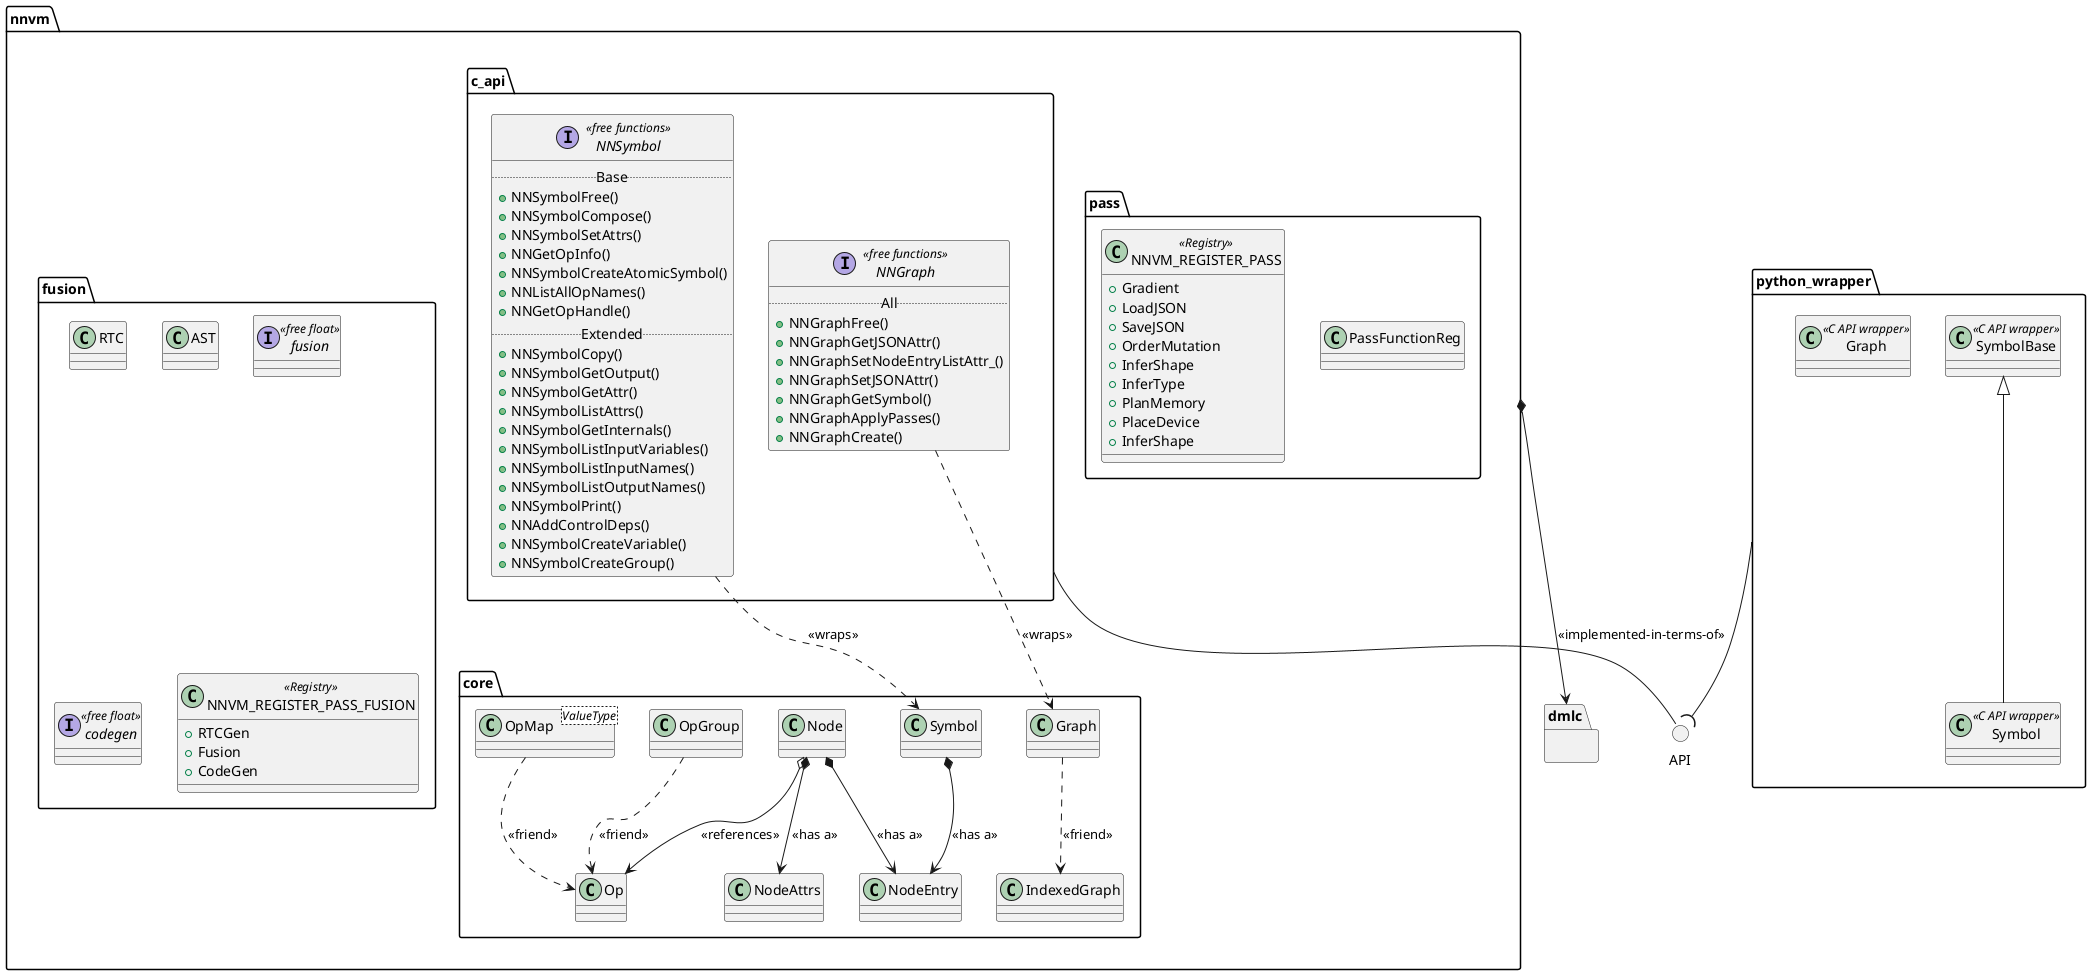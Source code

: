 @startuml
'left to right direction

'!define NNVM_REGISTER_PASS (T,#FFAAAA) Registry

namespace nnvm {
    namespace core {
        class Node {
        }
        class NodeEntry {
        }
        class NodeAttrs {
        }
        Node *--> NodeAttrs : <<has a>>
        Node *--> NodeEntry : <<has a>>
        
        class Op {
        }
        Node o--> Op : <<references>>

        class Symbol {
        }
        Symbol *--> NodeEntry : <<has a>>

        class Graph {
        }
        class IndexedGraph {
        }
        Graph ..> IndexedGraph : <<friend>>



        class OpMap<ValueType> {
        }
        class OpGroup {
        }
        OpMap ..> Op : <<friend>>
        OpGroup ..> Op : <<friend>>




    }
    namespace pass {
        class PassFunctionReg {
        }

        class NNVM_REGISTER_PASS << Registry >> {
        'List Registry {
            +Gradient
            +LoadJSON
            +SaveJSON
            +OrderMutation
            +InferShape
            +InferType
            +PlanMemory
            +PlaceDevice
            +InferShape
        }

    }
    namespace c_api {
        interface NNSymbol<<free functions>> {
            .. Base ..
            +NNSymbolFree()
            +NNSymbolCompose()
            +NNSymbolSetAttrs()
            +NNGetOpInfo()
            +NNSymbolCreateAtomicSymbol()
            +NNListAllOpNames()
            +NNGetOpHandle()
            .. Extended ..
            +NNSymbolCopy()
            +NNSymbolGetOutput()
            +NNSymbolGetAttr()
            +NNSymbolListAttrs()
            +NNSymbolGetInternals()
            +NNSymbolListInputVariables()
            +NNSymbolListInputNames()
            +NNSymbolListOutputNames()
            +NNSymbolPrint()
            +NNAddControlDeps()
            +NNSymbolCreateVariable()
            +NNSymbolCreateGroup()
        }
        interface NNGraph<<free functions>> {
            .. All ..
            +NNGraphFree()
            +NNGraphGetJSONAttr()
            +NNGraphSetNodeEntryListAttr_()
            +NNGraphSetJSONAttr()
            +NNGraphGetSymbol()
            +NNGraphApplyPasses()
            +NNGraphCreate()
        }
    }
    'nnvm.c_api ..> nnvm.core : <<wraps>>
    nnvm.c_api.NNGraph ..> nnvm.core.Graph : <<wraps>>
    nnvm.c_api.NNSymbol ..> nnvm.core.Symbol : <<wraps>>



    namespace fusion {
        class RTC { 
        }
        class AST {
        }
        interface fusion <<free float>> { 
        }
        interface codegen <<free float>> { 
        }
        class NNVM_REGISTER_PASS_FUSION << Registry >> {
            +RTCGen
            +Fusion
            +CodeGen
        }
    }

}

circle API

namespace python_wrapper {
    class SymbolBase <<C API wrapper>> {
    }
    class Symbol <<C API wrapper>> {
    }
    class Graph <<C API wrapper>> {
    }

    SymbolBase <|-- Symbol 

}
python_wrapper --( API
nnvm.c_api -- API



namespace dmlc {
}

nnvm *--> dmlc : <<implemented-in-terms-of>>


@enduml